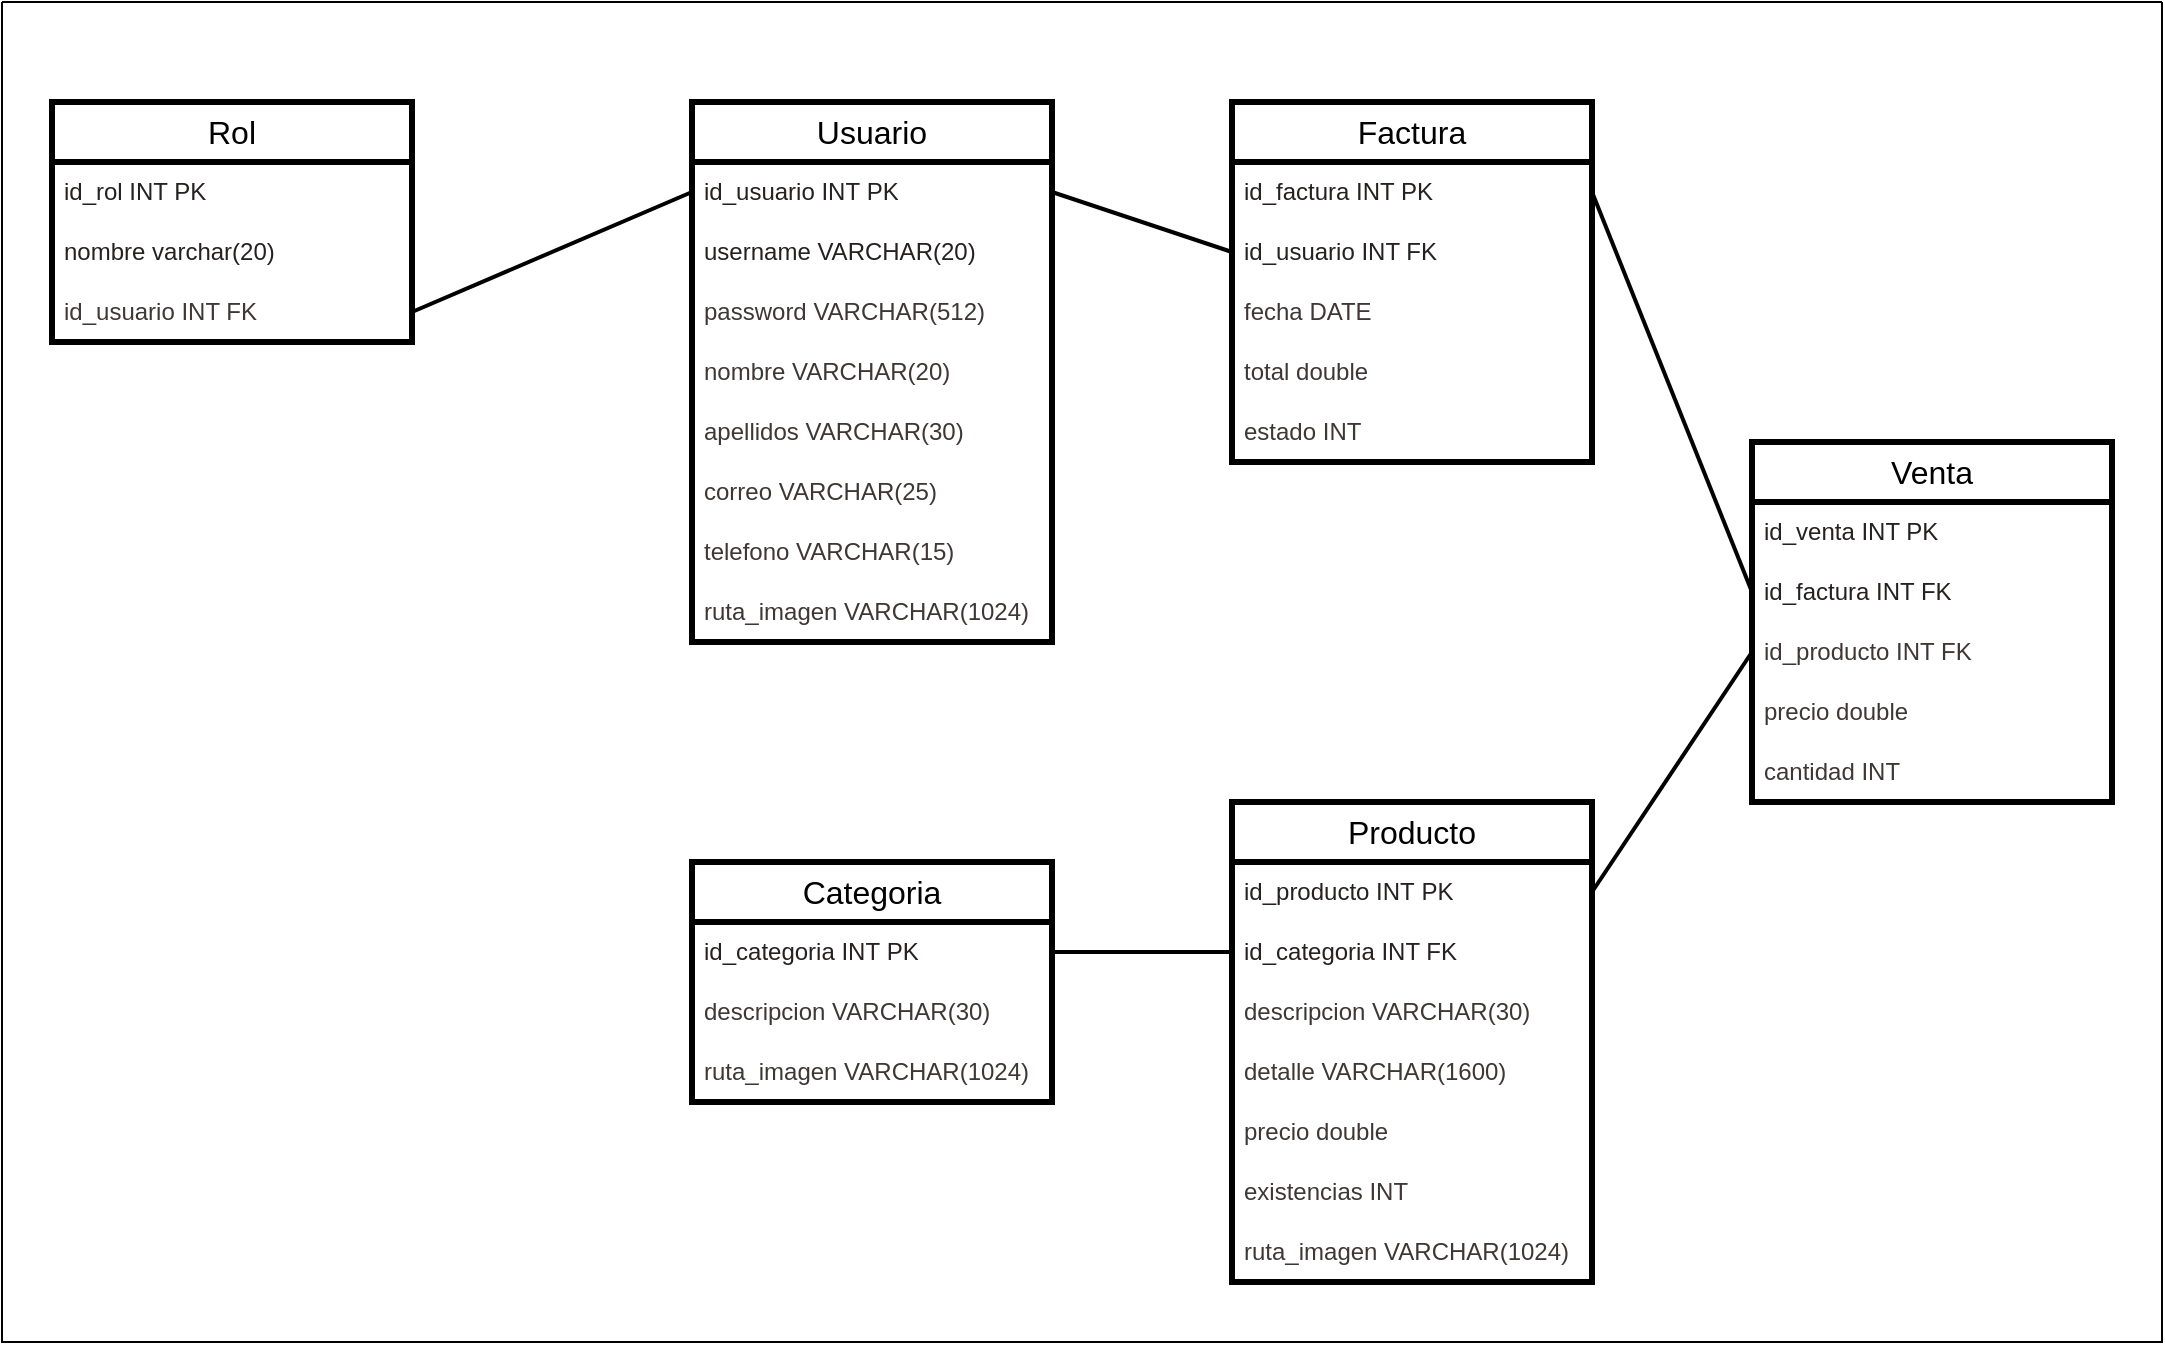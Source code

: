 <mxfile>
    <diagram id="OJXPgr1C_cwSrzgZAXgY" name="Page-1">
        <mxGraphModel dx="1428" dy="984" grid="1" gridSize="10" guides="1" tooltips="1" connect="1" arrows="1" fold="1" page="1" pageScale="1" pageWidth="1100" pageHeight="850" background="#ffffff" math="0" shadow="0">
            <root>
                <mxCell id="0"/>
                <mxCell id="1" parent="0"/>
                <mxCell id="2" value="&lt;font style=&quot;font-size: 16px;&quot;&gt;Categoria&lt;/font&gt;" style="swimlane;fontStyle=0;childLayout=stackLayout;horizontal=1;startSize=30;horizontalStack=0;resizeParent=1;resizeParentMax=0;resizeLast=0;collapsible=1;marginBottom=0;whiteSpace=wrap;html=1;strokeColor=#000000;strokeWidth=3;" vertex="1" parent="1">
                    <mxGeometry x="355" y="480" width="180" height="120" as="geometry"/>
                </mxCell>
                <mxCell id="3" value="id_categoria INT&amp;nbsp;PK" style="text;strokeColor=none;fillColor=none;align=left;verticalAlign=middle;spacingLeft=4;spacingRight=4;overflow=hidden;points=[[0,0.5],[1,0.5]];portConstraint=eastwest;rotatable=0;whiteSpace=wrap;html=1;fontColor=#272020;" vertex="1" parent="2">
                    <mxGeometry y="30" width="180" height="30" as="geometry"/>
                </mxCell>
                <mxCell id="4" value="descripcion VARCHAR(30)" style="text;strokeColor=none;fillColor=none;align=left;verticalAlign=middle;spacingLeft=4;spacingRight=4;overflow=hidden;points=[[0,0.5],[1,0.5]];portConstraint=eastwest;rotatable=0;whiteSpace=wrap;html=1;fontColor=#3f3636;" vertex="1" parent="2">
                    <mxGeometry y="60" width="180" height="30" as="geometry"/>
                </mxCell>
                <mxCell id="5" value="ruta_imagen VARCHAR(1024)" style="text;strokeColor=none;fillColor=none;align=left;verticalAlign=middle;spacingLeft=4;spacingRight=4;overflow=hidden;points=[[0,0.5],[1,0.5]];portConstraint=eastwest;rotatable=0;whiteSpace=wrap;html=1;fontColor=#3f3636;" vertex="1" parent="2">
                    <mxGeometry y="90" width="180" height="30" as="geometry"/>
                </mxCell>
                <mxCell id="6" value="&lt;span style=&quot;font-size: 16px;&quot;&gt;Producto&lt;br&gt;&lt;/span&gt;" style="swimlane;fontStyle=0;childLayout=stackLayout;horizontal=1;startSize=30;horizontalStack=0;resizeParent=1;resizeParentMax=0;resizeLast=0;collapsible=1;marginBottom=0;whiteSpace=wrap;html=1;strokeColor=#000000;strokeWidth=3;" vertex="1" parent="1">
                    <mxGeometry x="625" y="450" width="180" height="240" as="geometry"/>
                </mxCell>
                <mxCell id="7" value="id_producto&amp;nbsp;INT&amp;nbsp;PK" style="text;strokeColor=none;fillColor=none;align=left;verticalAlign=middle;spacingLeft=4;spacingRight=4;overflow=hidden;points=[[0,0.5],[1,0.5]];portConstraint=eastwest;rotatable=0;whiteSpace=wrap;html=1;fontColor=#272020;" vertex="1" parent="6">
                    <mxGeometry y="30" width="180" height="30" as="geometry"/>
                </mxCell>
                <mxCell id="10" value="id_categoria INT FK" style="text;strokeColor=none;fillColor=none;align=left;verticalAlign=middle;spacingLeft=4;spacingRight=4;overflow=hidden;points=[[0,0.5],[1,0.5]];portConstraint=eastwest;rotatable=0;whiteSpace=wrap;html=1;fontColor=#272020;" vertex="1" parent="6">
                    <mxGeometry y="60" width="180" height="30" as="geometry"/>
                </mxCell>
                <mxCell id="8" value="descripcion VARCHAR(30)" style="text;strokeColor=none;fillColor=none;align=left;verticalAlign=middle;spacingLeft=4;spacingRight=4;overflow=hidden;points=[[0,0.5],[1,0.5]];portConstraint=eastwest;rotatable=0;whiteSpace=wrap;html=1;fontColor=#3f3636;" vertex="1" parent="6">
                    <mxGeometry y="90" width="180" height="30" as="geometry"/>
                </mxCell>
                <mxCell id="12" value="detalle VARCHAR(1600)" style="text;strokeColor=none;fillColor=none;align=left;verticalAlign=middle;spacingLeft=4;spacingRight=4;overflow=hidden;points=[[0,0.5],[1,0.5]];portConstraint=eastwest;rotatable=0;whiteSpace=wrap;html=1;fontColor=#3f3636;" vertex="1" parent="6">
                    <mxGeometry y="120" width="180" height="30" as="geometry"/>
                </mxCell>
                <mxCell id="11" value="precio double" style="text;strokeColor=none;fillColor=none;align=left;verticalAlign=middle;spacingLeft=4;spacingRight=4;overflow=hidden;points=[[0,0.5],[1,0.5]];portConstraint=eastwest;rotatable=0;whiteSpace=wrap;html=1;fontColor=#3f3636;" vertex="1" parent="6">
                    <mxGeometry y="150" width="180" height="30" as="geometry"/>
                </mxCell>
                <mxCell id="13" value="existencias INT" style="text;strokeColor=none;fillColor=none;align=left;verticalAlign=middle;spacingLeft=4;spacingRight=4;overflow=hidden;points=[[0,0.5],[1,0.5]];portConstraint=eastwest;rotatable=0;whiteSpace=wrap;html=1;fontColor=#3f3636;" vertex="1" parent="6">
                    <mxGeometry y="180" width="180" height="30" as="geometry"/>
                </mxCell>
                <mxCell id="9" value="ruta_imagen VARCHAR(1024)" style="text;strokeColor=none;fillColor=none;align=left;verticalAlign=middle;spacingLeft=4;spacingRight=4;overflow=hidden;points=[[0,0.5],[1,0.5]];portConstraint=eastwest;rotatable=0;whiteSpace=wrap;html=1;fontColor=#3f3636;" vertex="1" parent="6">
                    <mxGeometry y="210" width="180" height="30" as="geometry"/>
                </mxCell>
                <mxCell id="14" style="edgeStyle=none;html=1;exitX=1;exitY=0.5;exitDx=0;exitDy=0;entryX=0;entryY=0.5;entryDx=0;entryDy=0;fontSize=16;fontColor=#3f3636;strokeColor=#000000;endArrow=none;endFill=0;strokeWidth=2;" edge="1" parent="1" source="3" target="10">
                    <mxGeometry relative="1" as="geometry"/>
                </mxCell>
                <mxCell id="15" value="&lt;span style=&quot;font-size: 16px;&quot;&gt;Usuario&lt;br&gt;&lt;/span&gt;" style="swimlane;fontStyle=0;childLayout=stackLayout;horizontal=1;startSize=30;horizontalStack=0;resizeParent=1;resizeParentMax=0;resizeLast=0;collapsible=1;marginBottom=0;whiteSpace=wrap;html=1;strokeColor=#000000;strokeWidth=3;" vertex="1" parent="1">
                    <mxGeometry x="355" y="100" width="180" height="270" as="geometry"/>
                </mxCell>
                <mxCell id="16" value="id_usuario INT&amp;nbsp;PK" style="text;strokeColor=none;fillColor=none;align=left;verticalAlign=middle;spacingLeft=4;spacingRight=4;overflow=hidden;points=[[0,0.5],[1,0.5]];portConstraint=eastwest;rotatable=0;whiteSpace=wrap;html=1;fontColor=#272020;" vertex="1" parent="15">
                    <mxGeometry y="30" width="180" height="30" as="geometry"/>
                </mxCell>
                <mxCell id="17" value="username VARCHAR(20)" style="text;strokeColor=none;fillColor=none;align=left;verticalAlign=middle;spacingLeft=4;spacingRight=4;overflow=hidden;points=[[0,0.5],[1,0.5]];portConstraint=eastwest;rotatable=0;whiteSpace=wrap;html=1;fontColor=#272020;" vertex="1" parent="15">
                    <mxGeometry y="60" width="180" height="30" as="geometry"/>
                </mxCell>
                <mxCell id="18" value="password VARCHAR(512)" style="text;strokeColor=none;fillColor=none;align=left;verticalAlign=middle;spacingLeft=4;spacingRight=4;overflow=hidden;points=[[0,0.5],[1,0.5]];portConstraint=eastwest;rotatable=0;whiteSpace=wrap;html=1;fontColor=#3f3636;" vertex="1" parent="15">
                    <mxGeometry y="90" width="180" height="30" as="geometry"/>
                </mxCell>
                <mxCell id="19" value="nombre VARCHAR(20)" style="text;strokeColor=none;fillColor=none;align=left;verticalAlign=middle;spacingLeft=4;spacingRight=4;overflow=hidden;points=[[0,0.5],[1,0.5]];portConstraint=eastwest;rotatable=0;whiteSpace=wrap;html=1;fontColor=#3f3636;" vertex="1" parent="15">
                    <mxGeometry y="120" width="180" height="30" as="geometry"/>
                </mxCell>
                <mxCell id="20" value="apellidos VARCHAR(30)" style="text;strokeColor=none;fillColor=none;align=left;verticalAlign=middle;spacingLeft=4;spacingRight=4;overflow=hidden;points=[[0,0.5],[1,0.5]];portConstraint=eastwest;rotatable=0;whiteSpace=wrap;html=1;fontColor=#3f3636;" vertex="1" parent="15">
                    <mxGeometry y="150" width="180" height="30" as="geometry"/>
                </mxCell>
                <mxCell id="21" value="correo VARCHAR(25)" style="text;strokeColor=none;fillColor=none;align=left;verticalAlign=middle;spacingLeft=4;spacingRight=4;overflow=hidden;points=[[0,0.5],[1,0.5]];portConstraint=eastwest;rotatable=0;whiteSpace=wrap;html=1;fontColor=#3f3636;" vertex="1" parent="15">
                    <mxGeometry y="180" width="180" height="30" as="geometry"/>
                </mxCell>
                <mxCell id="22" value="telefono VARCHAR(15)" style="text;strokeColor=none;fillColor=none;align=left;verticalAlign=middle;spacingLeft=4;spacingRight=4;overflow=hidden;points=[[0,0.5],[1,0.5]];portConstraint=eastwest;rotatable=0;whiteSpace=wrap;html=1;fontColor=#3f3636;" vertex="1" parent="15">
                    <mxGeometry y="210" width="180" height="30" as="geometry"/>
                </mxCell>
                <mxCell id="23" value="ruta_imagen VARCHAR(1024)" style="text;strokeColor=none;fillColor=none;align=left;verticalAlign=middle;spacingLeft=4;spacingRight=4;overflow=hidden;points=[[0,0.5],[1,0.5]];portConstraint=eastwest;rotatable=0;whiteSpace=wrap;html=1;fontColor=#3f3636;" vertex="1" parent="15">
                    <mxGeometry y="240" width="180" height="30" as="geometry"/>
                </mxCell>
                <mxCell id="48" style="edgeStyle=none;html=1;exitX=1;exitY=0.25;exitDx=0;exitDy=0;entryX=0;entryY=0.5;entryDx=0;entryDy=0;strokeColor=#000000;strokeWidth=2;fontSize=16;fontColor=#3f3636;endArrow=none;endFill=0;" edge="1" parent="1" source="24" target="35">
                    <mxGeometry relative="1" as="geometry"/>
                </mxCell>
                <mxCell id="24" value="&lt;span style=&quot;font-size: 16px;&quot;&gt;Factura&lt;br&gt;&lt;/span&gt;" style="swimlane;fontStyle=0;childLayout=stackLayout;horizontal=1;startSize=30;horizontalStack=0;resizeParent=1;resizeParentMax=0;resizeLast=0;collapsible=1;marginBottom=0;whiteSpace=wrap;html=1;strokeColor=#000000;strokeWidth=3;" vertex="1" parent="1">
                    <mxGeometry x="625" y="100" width="180" height="180" as="geometry"/>
                </mxCell>
                <mxCell id="25" value="id_factura INT PK" style="text;strokeColor=none;fillColor=none;align=left;verticalAlign=middle;spacingLeft=4;spacingRight=4;overflow=hidden;points=[[0,0.5],[1,0.5]];portConstraint=eastwest;rotatable=0;whiteSpace=wrap;html=1;fontColor=#272020;" vertex="1" parent="24">
                    <mxGeometry y="30" width="180" height="30" as="geometry"/>
                </mxCell>
                <mxCell id="26" value="id_usuario INT FK" style="text;strokeColor=none;fillColor=none;align=left;verticalAlign=middle;spacingLeft=4;spacingRight=4;overflow=hidden;points=[[0,0.5],[1,0.5]];portConstraint=eastwest;rotatable=0;whiteSpace=wrap;html=1;fontColor=#272020;" vertex="1" parent="24">
                    <mxGeometry y="60" width="180" height="30" as="geometry"/>
                </mxCell>
                <mxCell id="27" value="fecha DATE" style="text;strokeColor=none;fillColor=none;align=left;verticalAlign=middle;spacingLeft=4;spacingRight=4;overflow=hidden;points=[[0,0.5],[1,0.5]];portConstraint=eastwest;rotatable=0;whiteSpace=wrap;html=1;fontColor=#3f3636;" vertex="1" parent="24">
                    <mxGeometry y="90" width="180" height="30" as="geometry"/>
                </mxCell>
                <mxCell id="28" value="total double" style="text;strokeColor=none;fillColor=none;align=left;verticalAlign=middle;spacingLeft=4;spacingRight=4;overflow=hidden;points=[[0,0.5],[1,0.5]];portConstraint=eastwest;rotatable=0;whiteSpace=wrap;html=1;fontColor=#3f3636;" vertex="1" parent="24">
                    <mxGeometry y="120" width="180" height="30" as="geometry"/>
                </mxCell>
                <mxCell id="29" value="estado INT" style="text;strokeColor=none;fillColor=none;align=left;verticalAlign=middle;spacingLeft=4;spacingRight=4;overflow=hidden;points=[[0,0.5],[1,0.5]];portConstraint=eastwest;rotatable=0;whiteSpace=wrap;html=1;fontColor=#3f3636;" vertex="1" parent="24">
                    <mxGeometry y="150" width="180" height="30" as="geometry"/>
                </mxCell>
                <mxCell id="33" value="&lt;span style=&quot;font-size: 16px;&quot;&gt;Venta&lt;br&gt;&lt;/span&gt;" style="swimlane;fontStyle=0;childLayout=stackLayout;horizontal=1;startSize=30;horizontalStack=0;resizeParent=1;resizeParentMax=0;resizeLast=0;collapsible=1;marginBottom=0;whiteSpace=wrap;html=1;strokeColor=#000000;strokeWidth=3;" vertex="1" parent="1">
                    <mxGeometry x="885" y="270" width="180" height="180" as="geometry"/>
                </mxCell>
                <mxCell id="34" value="id_venta INT PK" style="text;strokeColor=none;fillColor=none;align=left;verticalAlign=middle;spacingLeft=4;spacingRight=4;overflow=hidden;points=[[0,0.5],[1,0.5]];portConstraint=eastwest;rotatable=0;whiteSpace=wrap;html=1;fontColor=#272020;" vertex="1" parent="33">
                    <mxGeometry y="30" width="180" height="30" as="geometry"/>
                </mxCell>
                <mxCell id="35" value="id_factura INT FK" style="text;strokeColor=none;fillColor=none;align=left;verticalAlign=middle;spacingLeft=4;spacingRight=4;overflow=hidden;points=[[0,0.5],[1,0.5]];portConstraint=eastwest;rotatable=0;whiteSpace=wrap;html=1;fontColor=#272020;" vertex="1" parent="33">
                    <mxGeometry y="60" width="180" height="30" as="geometry"/>
                </mxCell>
                <mxCell id="36" value="id_producto INT FK" style="text;strokeColor=none;fillColor=none;align=left;verticalAlign=middle;spacingLeft=4;spacingRight=4;overflow=hidden;points=[[0,0.5],[1,0.5]];portConstraint=eastwest;rotatable=0;whiteSpace=wrap;html=1;fontColor=#3f3636;" vertex="1" parent="33">
                    <mxGeometry y="90" width="180" height="30" as="geometry"/>
                </mxCell>
                <mxCell id="37" value="precio double" style="text;strokeColor=none;fillColor=none;align=left;verticalAlign=middle;spacingLeft=4;spacingRight=4;overflow=hidden;points=[[0,0.5],[1,0.5]];portConstraint=eastwest;rotatable=0;whiteSpace=wrap;html=1;fontColor=#3f3636;" vertex="1" parent="33">
                    <mxGeometry y="120" width="180" height="30" as="geometry"/>
                </mxCell>
                <mxCell id="38" value="cantidad INT" style="text;strokeColor=none;fillColor=none;align=left;verticalAlign=middle;spacingLeft=4;spacingRight=4;overflow=hidden;points=[[0,0.5],[1,0.5]];portConstraint=eastwest;rotatable=0;whiteSpace=wrap;html=1;fontColor=#3f3636;" vertex="1" parent="33">
                    <mxGeometry y="150" width="180" height="30" as="geometry"/>
                </mxCell>
                <mxCell id="39" value="&lt;span style=&quot;font-size: 16px;&quot;&gt;Rol&lt;br&gt;&lt;/span&gt;" style="swimlane;fontStyle=0;childLayout=stackLayout;horizontal=1;startSize=30;horizontalStack=0;resizeParent=1;resizeParentMax=0;resizeLast=0;collapsible=1;marginBottom=0;whiteSpace=wrap;html=1;strokeColor=#000000;strokeWidth=3;" vertex="1" parent="1">
                    <mxGeometry x="35" y="100" width="180" height="120" as="geometry"/>
                </mxCell>
                <mxCell id="40" value="id_rol INT PK" style="text;strokeColor=none;fillColor=none;align=left;verticalAlign=middle;spacingLeft=4;spacingRight=4;overflow=hidden;points=[[0,0.5],[1,0.5]];portConstraint=eastwest;rotatable=0;whiteSpace=wrap;html=1;fontColor=#272020;" vertex="1" parent="39">
                    <mxGeometry y="30" width="180" height="30" as="geometry"/>
                </mxCell>
                <mxCell id="41" value="nombre varchar(20)" style="text;strokeColor=none;fillColor=none;align=left;verticalAlign=middle;spacingLeft=4;spacingRight=4;overflow=hidden;points=[[0,0.5],[1,0.5]];portConstraint=eastwest;rotatable=0;whiteSpace=wrap;html=1;fontColor=#272020;" vertex="1" parent="39">
                    <mxGeometry y="60" width="180" height="30" as="geometry"/>
                </mxCell>
                <mxCell id="42" value="id_usuario INT FK" style="text;strokeColor=none;fillColor=none;align=left;verticalAlign=middle;spacingLeft=4;spacingRight=4;overflow=hidden;points=[[0,0.5],[1,0.5]];portConstraint=eastwest;rotatable=0;whiteSpace=wrap;html=1;fontColor=#3f3636;" vertex="1" parent="39">
                    <mxGeometry y="90" width="180" height="30" as="geometry"/>
                </mxCell>
                <mxCell id="46" style="edgeStyle=none;html=1;exitX=0;exitY=0.5;exitDx=0;exitDy=0;entryX=1;entryY=0.5;entryDx=0;entryDy=0;strokeColor=#000000;strokeWidth=2;fontSize=16;fontColor=#3f3636;endArrow=none;endFill=0;" edge="1" parent="1" source="16" target="42">
                    <mxGeometry relative="1" as="geometry"/>
                </mxCell>
                <mxCell id="47" style="edgeStyle=none;html=1;exitX=1;exitY=0.5;exitDx=0;exitDy=0;entryX=0;entryY=0.5;entryDx=0;entryDy=0;strokeColor=#000000;strokeWidth=2;fontSize=16;fontColor=#3f3636;endArrow=none;endFill=0;" edge="1" parent="1" source="16" target="26">
                    <mxGeometry relative="1" as="geometry"/>
                </mxCell>
                <mxCell id="49" style="edgeStyle=none;html=1;exitX=0;exitY=0.5;exitDx=0;exitDy=0;entryX=1;entryY=0.5;entryDx=0;entryDy=0;strokeColor=#000000;strokeWidth=2;fontSize=16;fontColor=#3f3636;endArrow=none;endFill=0;" edge="1" parent="1" source="36" target="7">
                    <mxGeometry relative="1" as="geometry"/>
                </mxCell>
                <mxCell id="51" value="" style="swimlane;startSize=0;strokeColor=#000000;strokeWidth=1;fontSize=16;fontColor=#3f3636;" vertex="1" parent="1">
                    <mxGeometry x="10" y="50" width="1080" height="670" as="geometry"/>
                </mxCell>
            </root>
        </mxGraphModel>
    </diagram>
</mxfile>
